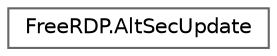 digraph "Graphical Class Hierarchy"
{
 // LATEX_PDF_SIZE
  bgcolor="transparent";
  edge [fontname=Helvetica,fontsize=10,labelfontname=Helvetica,labelfontsize=10];
  node [fontname=Helvetica,fontsize=10,shape=box,height=0.2,width=0.4];
  rankdir="LR";
  Node0 [id="Node000000",label="FreeRDP.AltSecUpdate",height=0.2,width=0.4,color="grey40", fillcolor="white", style="filled",URL="$class_free_r_d_p_1_1_alt_sec_update.html",tooltip=" "];
}
